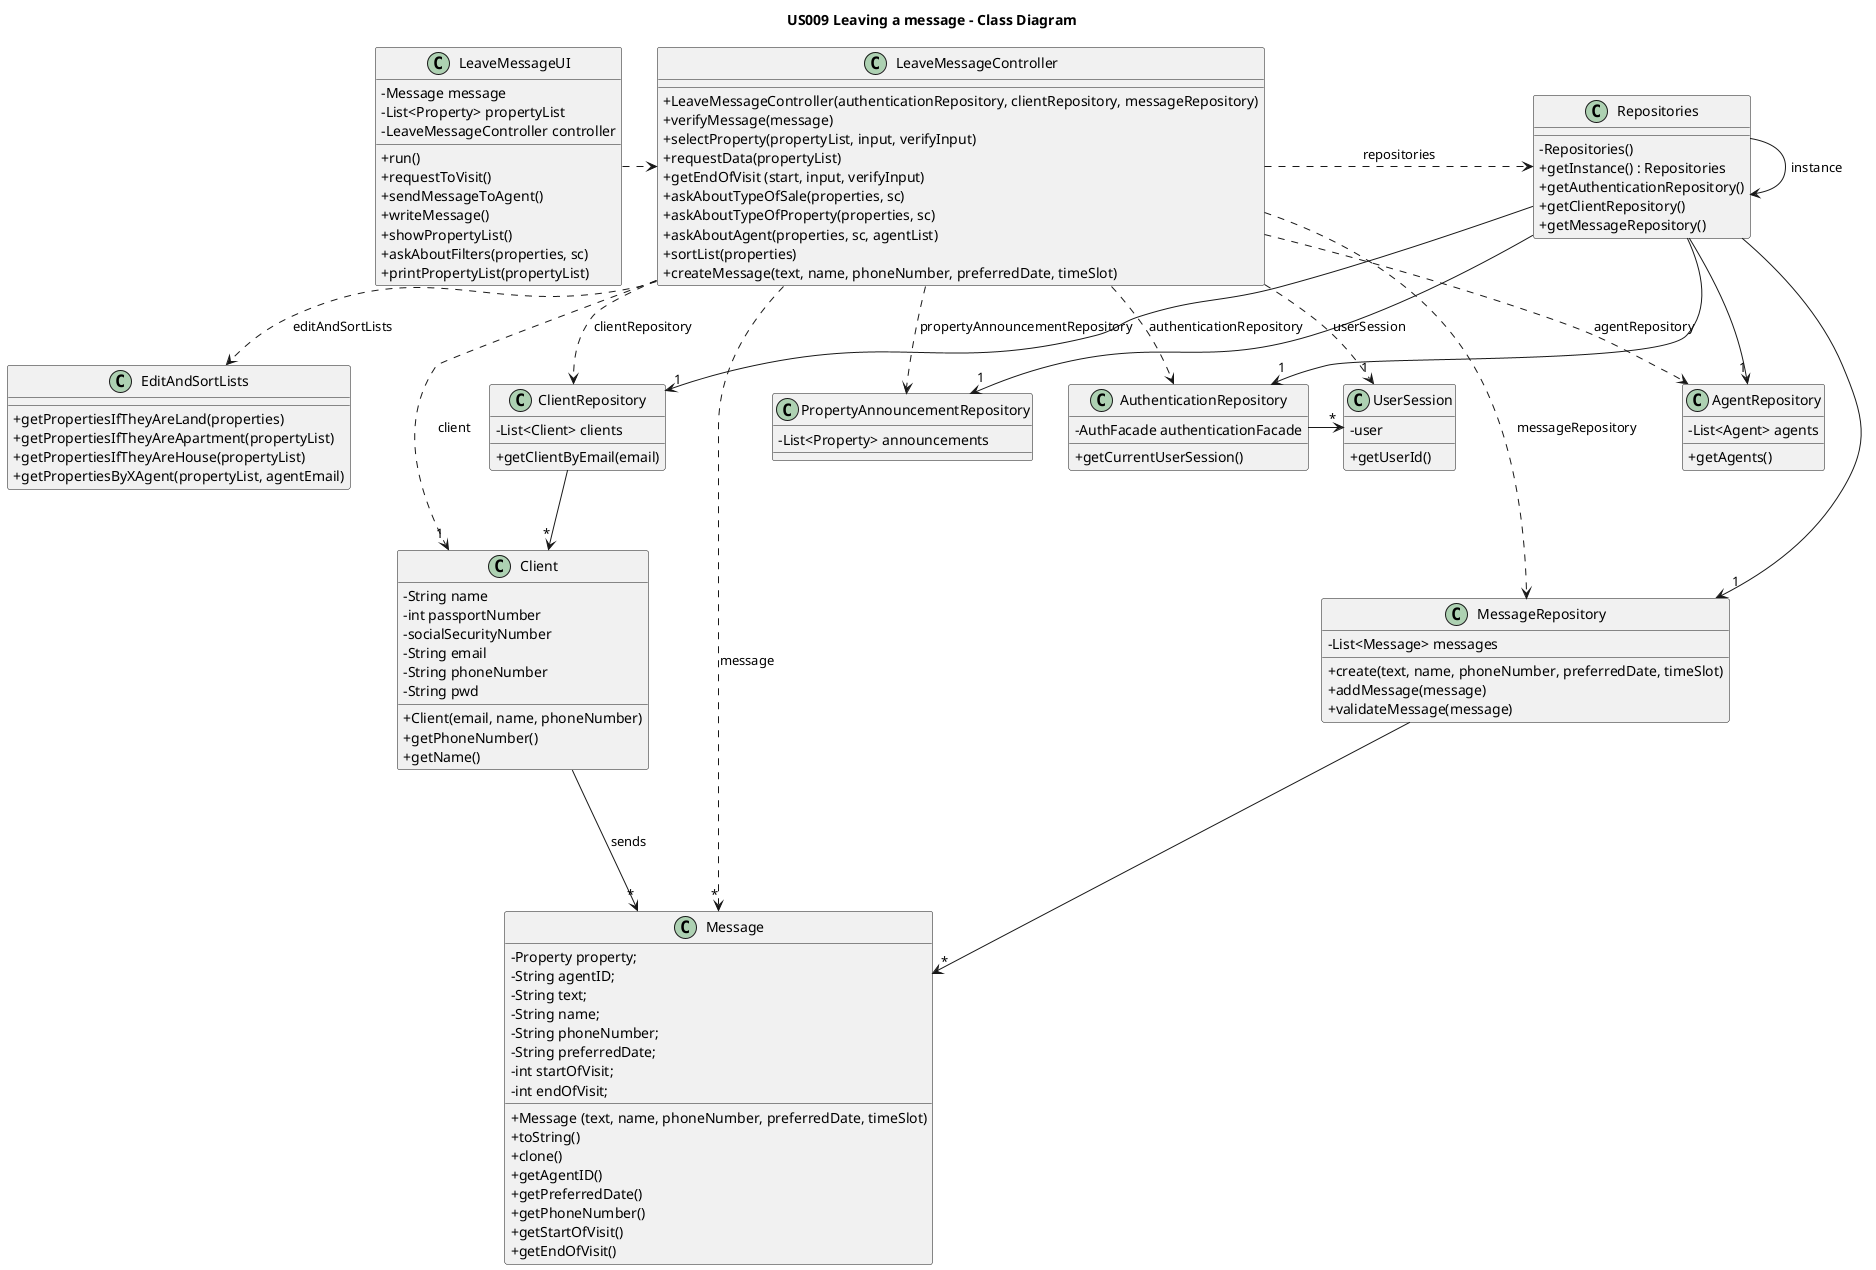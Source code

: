 @startuml
skinparam packageStyle rectangle
skinparam shadowing false
skinparam classAttributeIconSize 0

title US009 Leaving a message - Class Diagram



class LeaveMessageUI{
-Message message
-List<Property> propertyList
-LeaveMessageController controller
___
+run()
+requestToVisit()
+sendMessageToAgent()
+writeMessage()
+showPropertyList()
+askAboutFilters(properties, sc)
+printPropertyList(propertyList)
}

class LeaveMessageController{
___
+ LeaveMessageController(authenticationRepository, clientRepository, messageRepository)
+ verifyMessage(message)
+ selectProperty(propertyList, input, verifyInput)
+ requestData(propertyList)
+ getEndOfVisit (start, input, verifyInput)
+ askAboutTypeOfSale(properties, sc)
+ askAboutTypeOfProperty(properties, sc)
+ askAboutAgent(properties, sc, agentList)
+ sortList(properties)
+ createMessage(text, name, phoneNumber, preferredDate, timeSlot)
}

class EditAndSortLists{
___
+ getPropertiesIfTheyAreLand(properties)
+ getPropertiesIfTheyAreApartment(propertyList)
+ getPropertiesIfTheyAreHouse(propertyList)
+ getPropertiesByXAgent(propertyList, agentEmail)
}

class Repositories{
___
- Repositories()
+ getInstance() : Repositories
+ getAuthenticationRepository()
+ getClientRepository()
+ getMessageRepository()
}

class PropertyAnnouncementRepository{
-List<Property> announcements
___
}


class AuthenticationRepository{
-AuthFacade authenticationFacade
___
+ getCurrentUserSession()
}

class UserSession{
- user
___
+ getUserId()
}

class ClientRepository{
-List<Client> clients
___
+ getClientByEmail(email)
}

class AgentRepository{
-List<Agent> agents
___
+ getAgents()
}

class Client {
-String name
-int passportNumber
-socialSecurityNumber
-String email
-String phoneNumber
-String pwd
___
+ Client(email, name, phoneNumber)
+ getPhoneNumber()
+ getName()
}

class MessageRepository{
-List<Message> messages
___
+ create(text, name, phoneNumber, preferredDate, timeSlot)
+ addMessage(message)
+ validateMessage(message)
}

class Message{
-Property property;
-String agentID;
-String text;
-String name;
-String phoneNumber;
-String preferredDate;
-int startOfVisit;
-int endOfVisit;
___
+ Message (text, name, phoneNumber, preferredDate, timeSlot)
+ toString()
+clone()
+getAgentID()
+getPreferredDate()
+getPhoneNumber()
+getStartOfVisit()
+getEndOfVisit()
}

LeaveMessageUI .> LeaveMessageController
Repositories -> Repositories : instance
LeaveMessageController .> Repositories : repositories
LeaveMessageController ..> AuthenticationRepository : authenticationRepository
LeaveMessageController ..> ClientRepository : clientRepository
LeaveMessageController ...> MessageRepository : messageRepository
LeaveMessageController ..> AgentRepository : agentRepository
LeaveMessageController ..> PropertyAnnouncementRepository : propertyAnnouncementRepository
LeaveMessageController ..> EditAndSortLists : editAndSortLists
Repositories --> "1" AuthenticationRepository
Repositories --> "1" ClientRepository
Repositories --> "1" MessageRepository
Repositories --> "1" AgentRepository
Repositories --> "1" PropertyAnnouncementRepository
AuthenticationRepository -> "*" UserSession
ClientRepository --> "*" Client
MessageRepository ---> "*" Message
LeaveMessageController ..> "1" UserSession : userSession
LeaveMessageController ..> "1" Client : client
LeaveMessageController ..> "*" Message : message
Client --> "*" Message : sends


@enduml